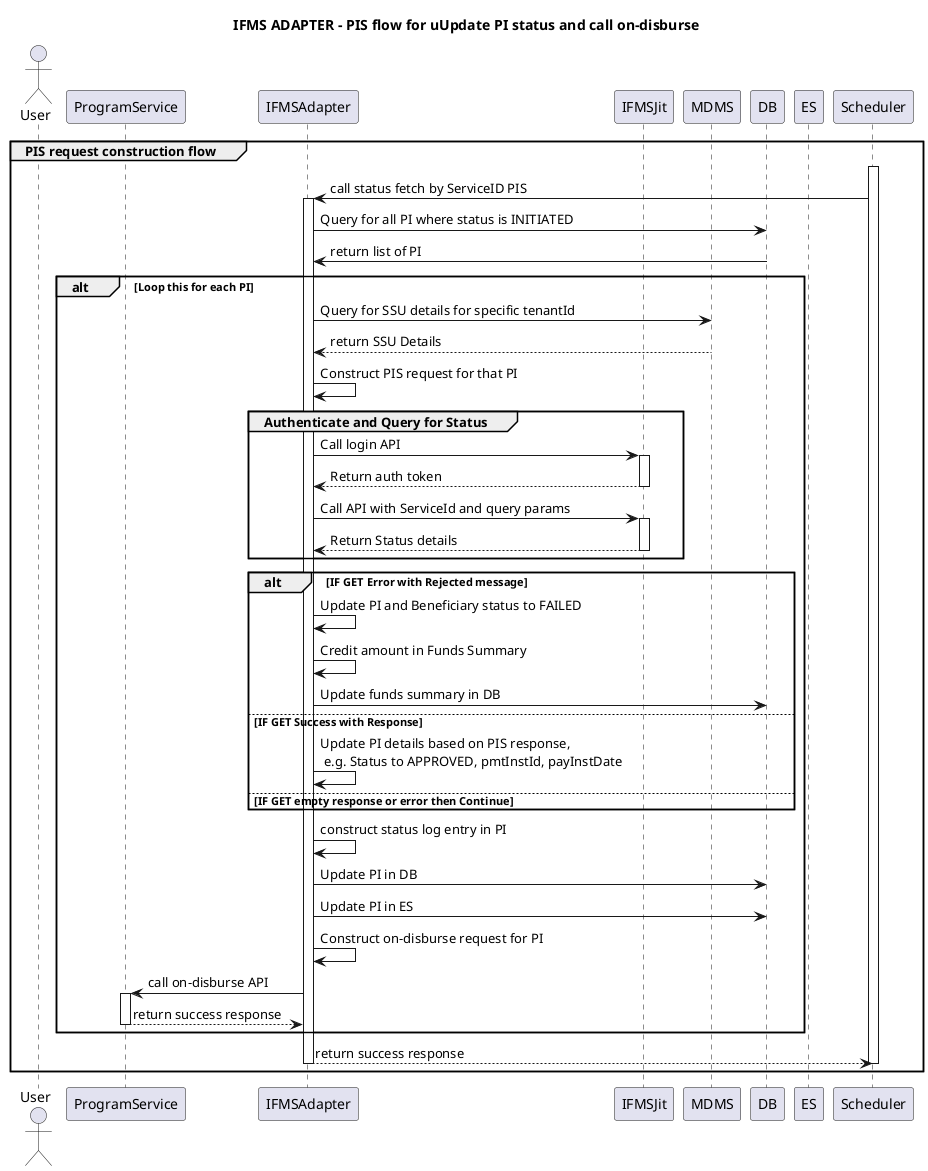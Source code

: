 @startuml
title IFMS ADAPTER - PIS flow for uUpdate PI status and call on-disburse
actor User as User order 0
participant ProgramService as ProgramService order 1
participant IFMSAdapter as IFMSAdapter order 2
participant IFMSJit as IFMSJit order 3
participant MDMS as MDMS order 3
participant DB as DB order 5
participant ES as ES order 6
participant Scheduler as Scheduler order 8


'User -> IFMSAdapter: Request for PI details using /pi/search API
'activate IFMSAdapter
'IFMSAdapter -> DB: Query PI details from DB
'User <-- IFMSAdapter: Return PI details
'deactivate IFMSAdapter

group PIS request construction flow
User -[hidden]> Scheduler
activate Scheduler
Scheduler -> IFMSAdapter: call status fetch by ServiceID PIS
activate IFMSAdapter
IFMSAdapter -> DB: Query for all PI where status is INITIATED
DB -> IFMSAdapter: return list of PI
alt Loop this for each PI
    IFMSAdapter -> MDMS: Query for SSU details for specific tenantId
    IFMSAdapter <-- MDMS: return SSU Details
    IFMSAdapter -> IFMSAdapter: Construct PIS request for that PI
    group Authenticate and Query for Status
        IFMSAdapter -> IFMSJit: Call login API
        activate IFMSJit
        IFMSAdapter <-- IFMSJit: Return auth token
        deactivate IFMSJit
        IFMSAdapter -> IFMSJit: Call API with ServiceId and query params
        activate IFMSJit
        IFMSAdapter <-- IFMSJit: Return Status details
        deactivate IFMSJit
    end
    alt IF GET Error with Rejected message
        IFMSAdapter -> IFMSAdapter: Update PI and Beneficiary status to FAILED
        IFMSAdapter -> IFMSAdapter: Credit amount in Funds Summary
        IFMSAdapter -> DB: Update funds summary in DB
    else IF GET Success with Response
        IFMSAdapter -> IFMSAdapter: Update PI details based on PIS response,\n e.g. Status to APPROVED, pmtInstId, payInstDate
    else IF GET empty response or error then Continue
    end
    IFMSAdapter -> IFMSAdapter: construct status log entry in PI
    IFMSAdapter -> DB: Update PI in DB
    IFMSAdapter -> DB: Update PI in ES
    IFMSAdapter -> IFMSAdapter: Construct on-disburse request for PI
    IFMSAdapter -> ProgramService: call on-disburse API
    activate ProgramService
    IFMSAdapter <-- ProgramService: return success response
    deactivate ProgramService
end
Scheduler <-- IFMSAdapter: return success response
deactivate Scheduler
deactivate IFMSAdapter
end
@enduml
